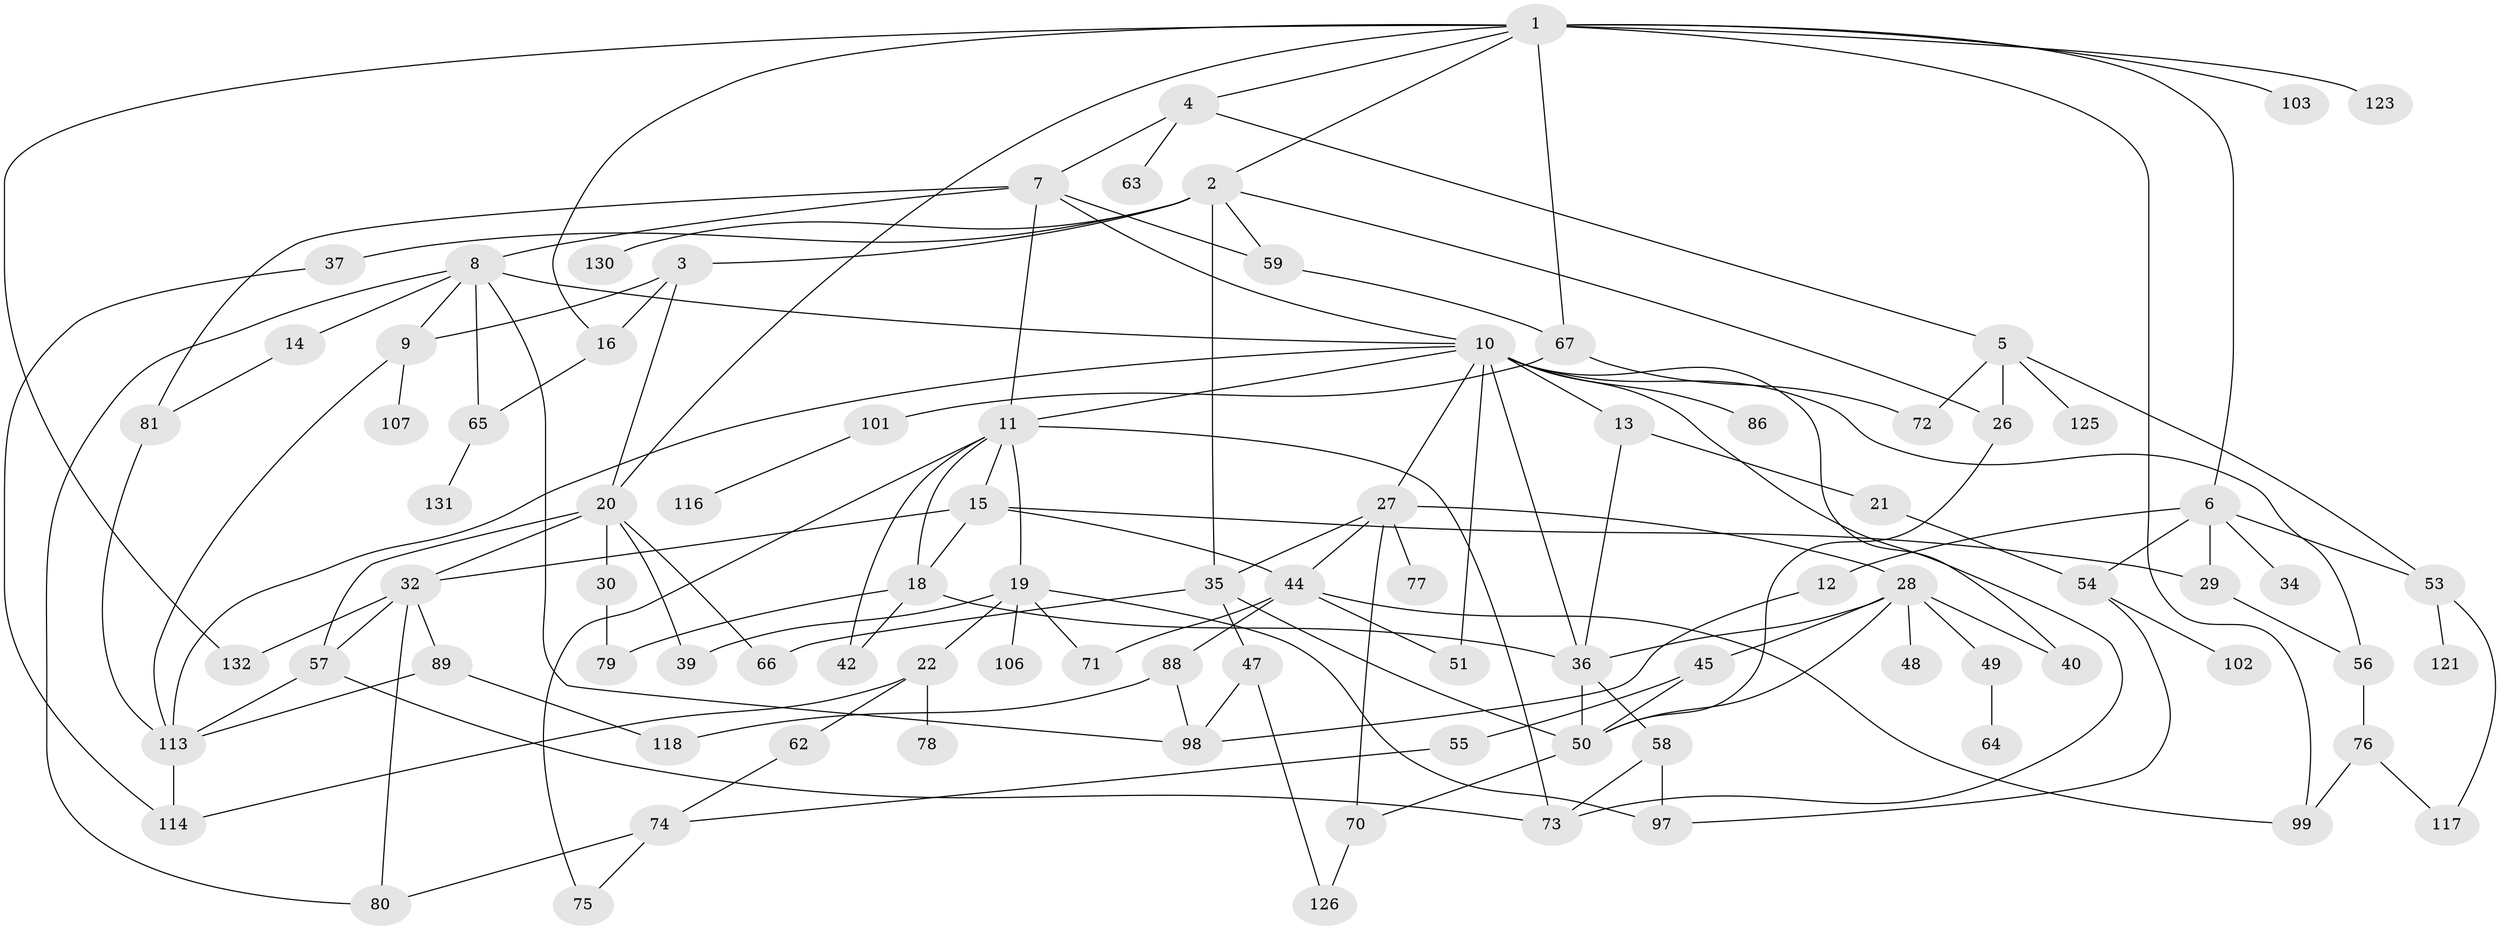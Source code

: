 // Generated by graph-tools (version 1.1) at 2025/51/02/27/25 19:51:37]
// undirected, 89 vertices, 147 edges
graph export_dot {
graph [start="1"]
  node [color=gray90,style=filled];
  1 [super="+52"];
  2 [super="+87"];
  3 [super="+93"];
  4;
  5 [super="+33"];
  6 [super="+104"];
  7 [super="+24"];
  8 [super="+17"];
  9 [super="+41"];
  10 [super="+23"];
  11 [super="+68"];
  12;
  13;
  14;
  15 [super="+83"];
  16 [super="+25"];
  18 [super="+91"];
  19 [super="+46"];
  20 [super="+90"];
  21;
  22 [super="+96"];
  26;
  27 [super="+43"];
  28 [super="+31"];
  29;
  30 [super="+100"];
  32 [super="+60"];
  34 [super="+112"];
  35 [super="+38"];
  36 [super="+92"];
  37;
  39 [super="+69"];
  40;
  42;
  44 [super="+61"];
  45 [super="+124"];
  47 [super="+115"];
  48;
  49 [super="+111"];
  50 [super="+109"];
  51;
  53;
  54 [super="+94"];
  55;
  56;
  57 [super="+95"];
  58;
  59;
  62;
  63;
  64;
  65 [super="+128"];
  66;
  67 [super="+122"];
  70 [super="+82"];
  71;
  72 [super="+120"];
  73 [super="+105"];
  74 [super="+110"];
  75;
  76;
  77 [super="+85"];
  78;
  79;
  80;
  81 [super="+84"];
  86;
  88;
  89;
  97 [super="+108"];
  98 [super="+129"];
  99;
  101;
  102;
  103;
  106;
  107;
  113 [super="+127"];
  114 [super="+119"];
  116;
  117;
  118;
  121;
  123;
  125;
  126;
  130;
  131;
  132;
  1 -- 2;
  1 -- 4;
  1 -- 6;
  1 -- 103;
  1 -- 123;
  1 -- 132;
  1 -- 67;
  1 -- 99;
  1 -- 16;
  1 -- 20;
  2 -- 3;
  2 -- 26;
  2 -- 37;
  2 -- 130 [weight=2];
  2 -- 59;
  2 -- 35;
  3 -- 16;
  3 -- 20;
  3 -- 9;
  4 -- 5;
  4 -- 7;
  4 -- 63;
  5 -- 125;
  5 -- 26;
  5 -- 72;
  5 -- 53;
  6 -- 12;
  6 -- 34;
  6 -- 54;
  6 -- 53;
  6 -- 29;
  7 -- 8;
  7 -- 11;
  7 -- 10;
  7 -- 81;
  7 -- 59;
  8 -- 9;
  8 -- 10;
  8 -- 14;
  8 -- 65;
  8 -- 98;
  8 -- 80;
  9 -- 107;
  9 -- 113;
  10 -- 13;
  10 -- 51;
  10 -- 56;
  10 -- 86;
  10 -- 36;
  10 -- 113;
  10 -- 40;
  10 -- 27;
  10 -- 11;
  10 -- 73;
  11 -- 15;
  11 -- 18;
  11 -- 19;
  11 -- 42;
  11 -- 75;
  11 -- 73;
  12 -- 98;
  13 -- 21;
  13 -- 36;
  14 -- 81;
  15 -- 29;
  15 -- 32;
  15 -- 44;
  15 -- 18;
  16 -- 65;
  18 -- 36;
  18 -- 79;
  18 -- 42;
  19 -- 22;
  19 -- 106;
  19 -- 39;
  19 -- 71;
  19 -- 97;
  20 -- 30;
  20 -- 39;
  20 -- 32;
  20 -- 66;
  20 -- 57;
  21 -- 54;
  22 -- 62;
  22 -- 78;
  22 -- 114;
  26 -- 50;
  27 -- 28;
  27 -- 35;
  27 -- 44;
  27 -- 77;
  27 -- 70;
  28 -- 45;
  28 -- 49;
  28 -- 50;
  28 -- 36;
  28 -- 40;
  28 -- 48;
  29 -- 56;
  30 -- 79;
  32 -- 57;
  32 -- 89;
  32 -- 132;
  32 -- 80;
  35 -- 47;
  35 -- 66;
  35 -- 50;
  36 -- 58;
  36 -- 50 [weight=2];
  37 -- 114;
  44 -- 88;
  44 -- 99;
  44 -- 51;
  44 -- 71;
  45 -- 55;
  45 -- 50;
  47 -- 98;
  47 -- 126;
  49 -- 64;
  50 -- 70;
  53 -- 121;
  53 -- 117;
  54 -- 102;
  54 -- 97;
  55 -- 74;
  56 -- 76;
  57 -- 113;
  57 -- 73;
  58 -- 73;
  58 -- 97;
  59 -- 67;
  62 -- 74;
  65 -- 131;
  67 -- 101;
  67 -- 72;
  70 -- 126;
  74 -- 75;
  74 -- 80;
  76 -- 99;
  76 -- 117;
  81 -- 113;
  88 -- 118;
  88 -- 98;
  89 -- 113;
  89 -- 118;
  101 -- 116;
  113 -- 114;
}
